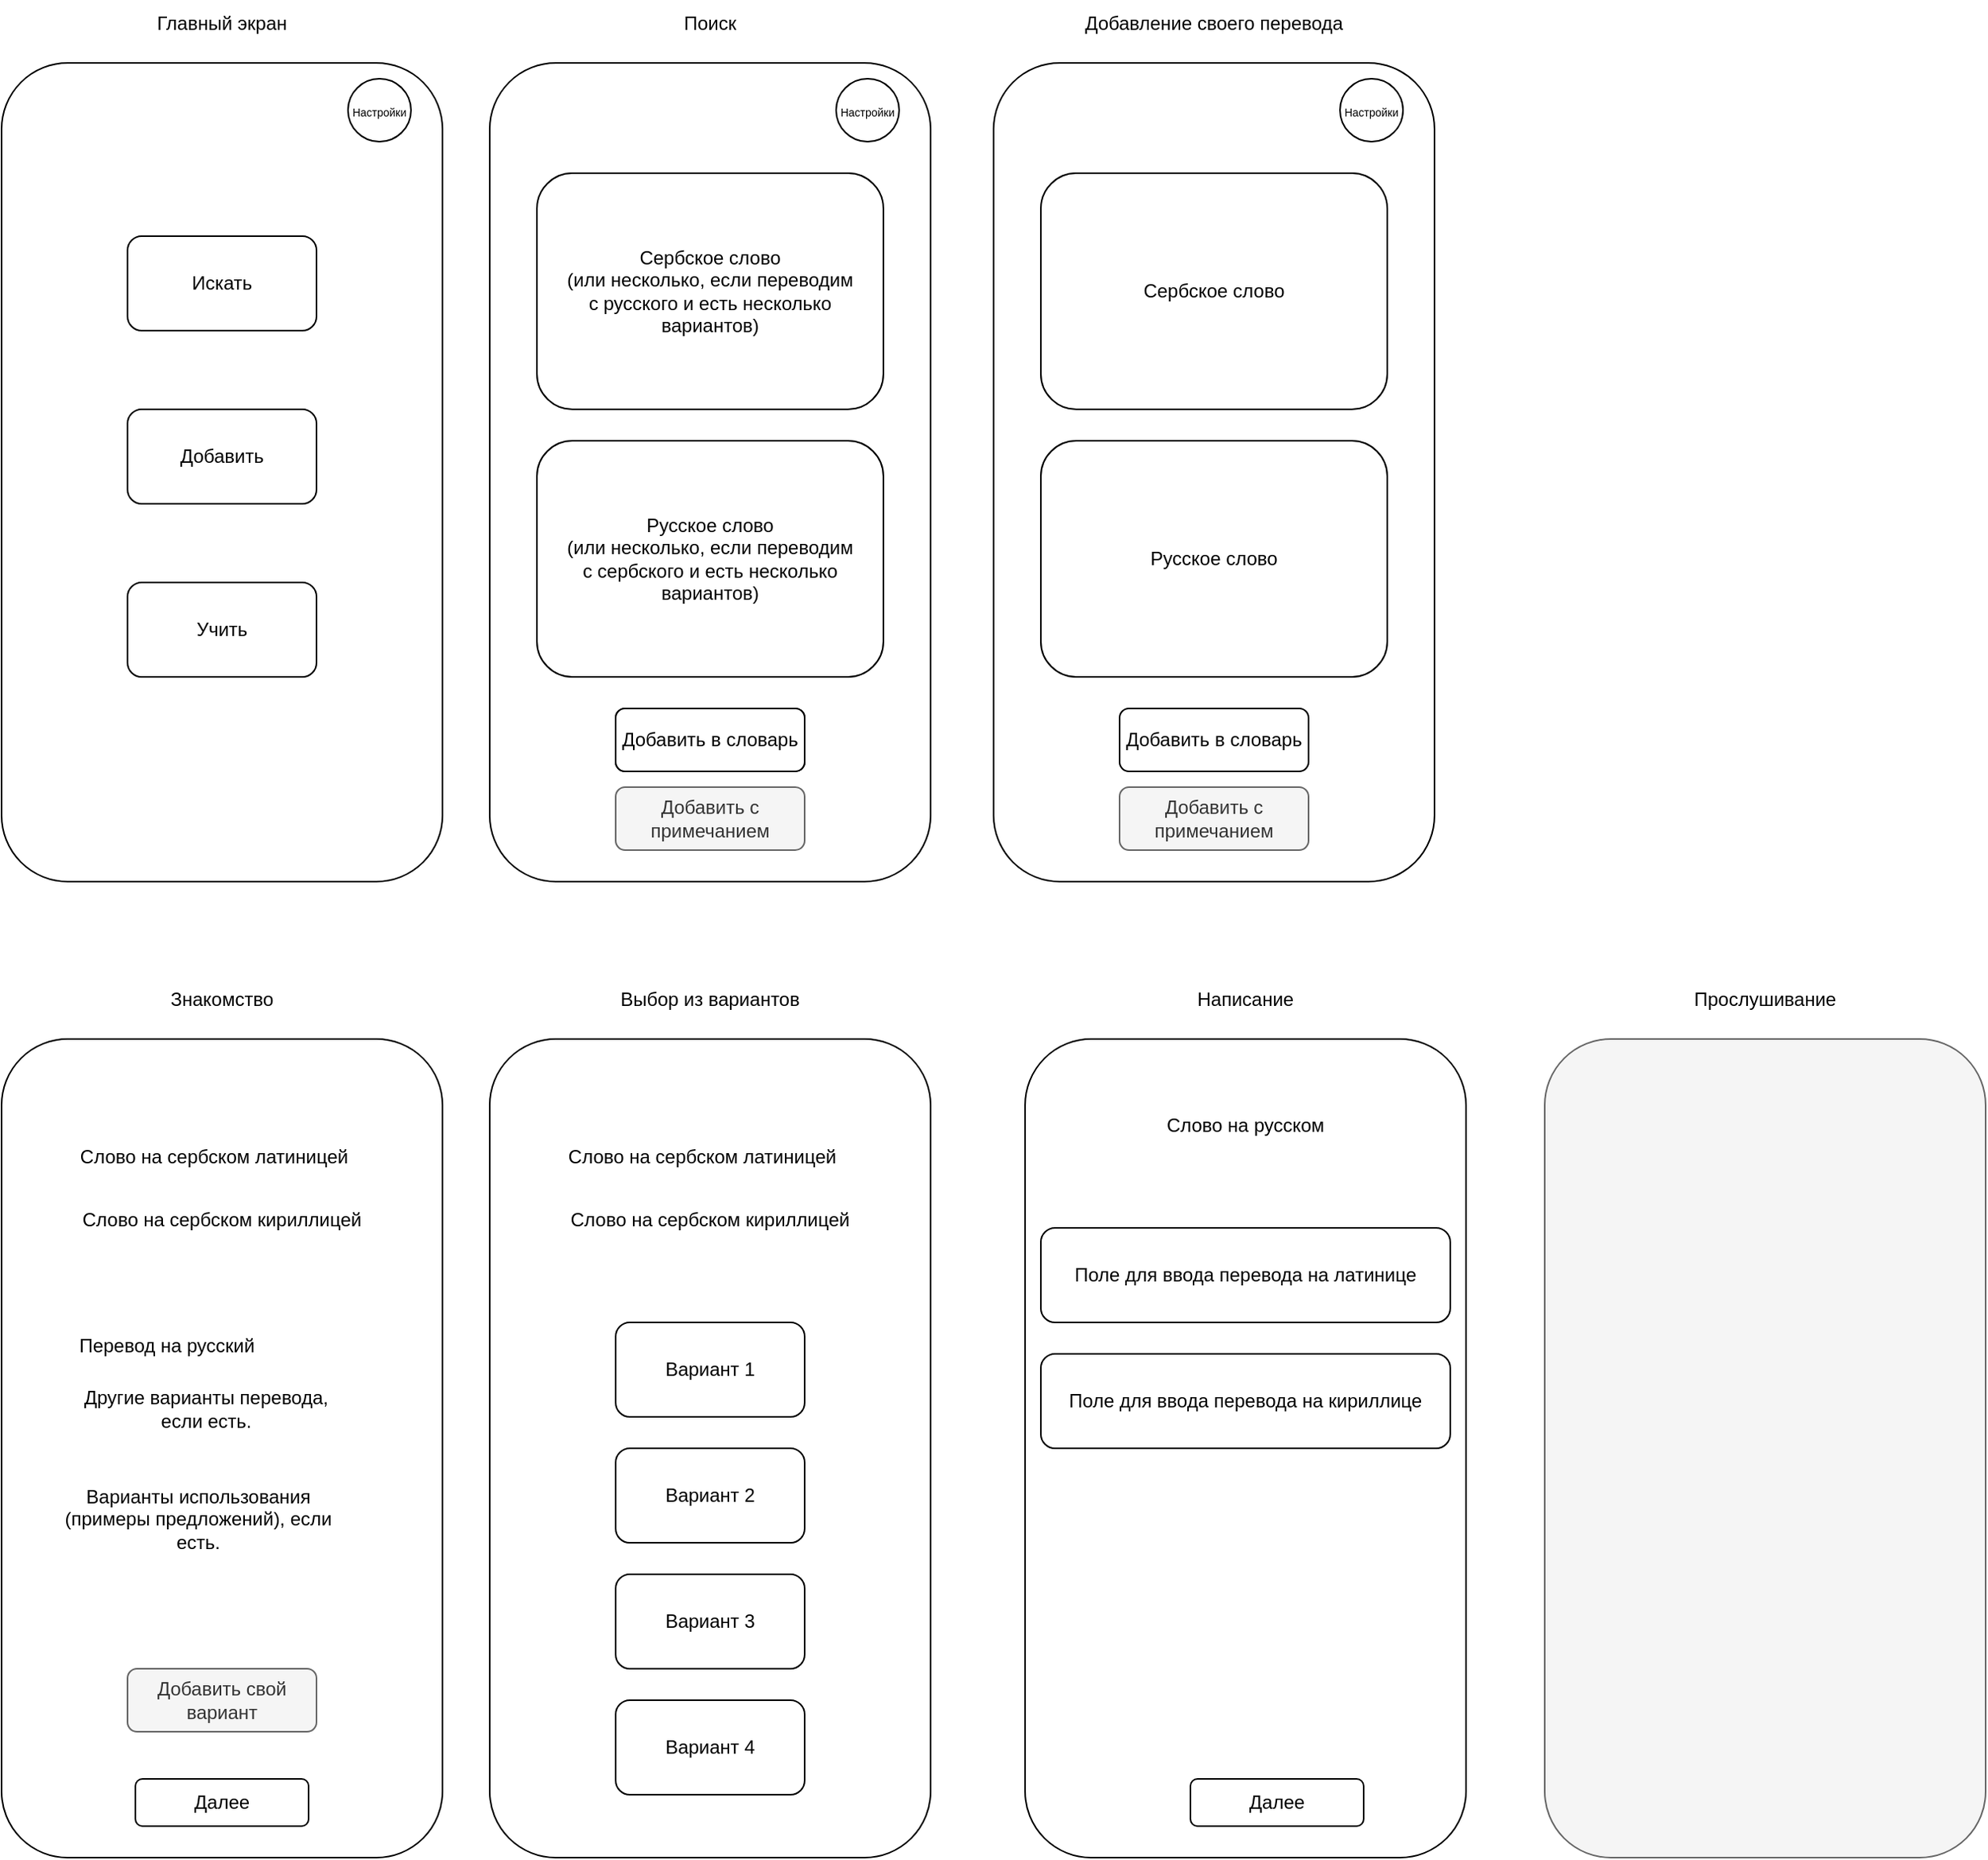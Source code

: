 <mxfile version="22.1.2" type="device">
  <diagram name="Экраны" id="wfrLYb_MogWIqpMMaaDi">
    <mxGraphModel dx="1194" dy="877" grid="1" gridSize="10" guides="1" tooltips="1" connect="1" arrows="1" fold="1" page="1" pageScale="1" pageWidth="850" pageHeight="1100" math="0" shadow="0">
      <root>
        <mxCell id="0" />
        <mxCell id="1" parent="0" />
        <mxCell id="lCqAPfUZkY0VaVfdZKDT-1" value="" style="rounded=1;whiteSpace=wrap;html=1;" vertex="1" parent="1">
          <mxGeometry x="40" y="40" width="280" height="520" as="geometry" />
        </mxCell>
        <mxCell id="lCqAPfUZkY0VaVfdZKDT-2" value="Искать" style="rounded=1;whiteSpace=wrap;html=1;" vertex="1" parent="1">
          <mxGeometry x="120" y="150" width="120" height="60" as="geometry" />
        </mxCell>
        <mxCell id="lCqAPfUZkY0VaVfdZKDT-5" value="Добавить" style="rounded=1;whiteSpace=wrap;html=1;" vertex="1" parent="1">
          <mxGeometry x="120" y="260" width="120" height="60" as="geometry" />
        </mxCell>
        <mxCell id="lCqAPfUZkY0VaVfdZKDT-6" value="Учить" style="rounded=1;whiteSpace=wrap;html=1;" vertex="1" parent="1">
          <mxGeometry x="120" y="370" width="120" height="60" as="geometry" />
        </mxCell>
        <mxCell id="lCqAPfUZkY0VaVfdZKDT-8" value="" style="rounded=1;whiteSpace=wrap;html=1;" vertex="1" parent="1">
          <mxGeometry x="350" y="40" width="280" height="520" as="geometry" />
        </mxCell>
        <mxCell id="lCqAPfUZkY0VaVfdZKDT-9" value="&lt;font style=&quot;font-size: 7px;&quot;&gt;Настройки&lt;/font&gt;" style="ellipse;whiteSpace=wrap;html=1;aspect=fixed;" vertex="1" parent="1">
          <mxGeometry x="260" y="50" width="40" height="40" as="geometry" />
        </mxCell>
        <mxCell id="lCqAPfUZkY0VaVfdZKDT-10" value="Сербское слово&lt;br&gt;(или несколько, если переводим&lt;br&gt;с русского и есть несколько вариантов)" style="rounded=1;whiteSpace=wrap;html=1;" vertex="1" parent="1">
          <mxGeometry x="380" y="110" width="220" height="150" as="geometry" />
        </mxCell>
        <mxCell id="lCqAPfUZkY0VaVfdZKDT-11" value="Русское слово&lt;br&gt;(или несколько, если переводим&lt;br style=&quot;border-color: var(--border-color);&quot;&gt;с сербского и есть несколько вариантов)" style="rounded=1;whiteSpace=wrap;html=1;" vertex="1" parent="1">
          <mxGeometry x="380" y="280" width="220" height="150" as="geometry" />
        </mxCell>
        <mxCell id="lCqAPfUZkY0VaVfdZKDT-12" value="&lt;font style=&quot;font-size: 7px;&quot;&gt;Настройки&lt;/font&gt;" style="ellipse;whiteSpace=wrap;html=1;aspect=fixed;" vertex="1" parent="1">
          <mxGeometry x="570" y="50" width="40" height="40" as="geometry" />
        </mxCell>
        <mxCell id="lCqAPfUZkY0VaVfdZKDT-14" value="Главный экран" style="text;html=1;strokeColor=none;fillColor=none;align=center;verticalAlign=middle;whiteSpace=wrap;rounded=0;" vertex="1" parent="1">
          <mxGeometry x="120" width="120" height="30" as="geometry" />
        </mxCell>
        <mxCell id="lCqAPfUZkY0VaVfdZKDT-15" value="Поиск" style="text;html=1;strokeColor=none;fillColor=none;align=center;verticalAlign=middle;whiteSpace=wrap;rounded=0;" vertex="1" parent="1">
          <mxGeometry x="460" width="60" height="30" as="geometry" />
        </mxCell>
        <mxCell id="lCqAPfUZkY0VaVfdZKDT-16" value="Добавить в словарь" style="rounded=1;whiteSpace=wrap;html=1;" vertex="1" parent="1">
          <mxGeometry x="430" y="450" width="120" height="40" as="geometry" />
        </mxCell>
        <mxCell id="lCqAPfUZkY0VaVfdZKDT-17" value="Добавить в словарь" style="rounded=1;whiteSpace=wrap;html=1;" vertex="1" parent="1">
          <mxGeometry x="430" y="450" width="120" height="40" as="geometry" />
        </mxCell>
        <mxCell id="lCqAPfUZkY0VaVfdZKDT-18" value="Добавить с примечанием" style="rounded=1;whiteSpace=wrap;html=1;fillColor=#f5f5f5;fontColor=#333333;strokeColor=#666666;" vertex="1" parent="1">
          <mxGeometry x="430" y="500" width="120" height="40" as="geometry" />
        </mxCell>
        <mxCell id="lCqAPfUZkY0VaVfdZKDT-19" value="" style="rounded=1;whiteSpace=wrap;html=1;" vertex="1" parent="1">
          <mxGeometry x="670" y="40" width="280" height="520" as="geometry" />
        </mxCell>
        <mxCell id="lCqAPfUZkY0VaVfdZKDT-20" value="Сербское слово" style="rounded=1;whiteSpace=wrap;html=1;" vertex="1" parent="1">
          <mxGeometry x="700" y="110" width="220" height="150" as="geometry" />
        </mxCell>
        <mxCell id="lCqAPfUZkY0VaVfdZKDT-21" value="Русское слово" style="rounded=1;whiteSpace=wrap;html=1;" vertex="1" parent="1">
          <mxGeometry x="700" y="280" width="220" height="150" as="geometry" />
        </mxCell>
        <mxCell id="lCqAPfUZkY0VaVfdZKDT-22" value="&lt;font style=&quot;font-size: 7px;&quot;&gt;Настройки&lt;/font&gt;" style="ellipse;whiteSpace=wrap;html=1;aspect=fixed;" vertex="1" parent="1">
          <mxGeometry x="890" y="50" width="40" height="40" as="geometry" />
        </mxCell>
        <mxCell id="lCqAPfUZkY0VaVfdZKDT-23" value="Добавить в словарь" style="rounded=1;whiteSpace=wrap;html=1;" vertex="1" parent="1">
          <mxGeometry x="750" y="450" width="120" height="40" as="geometry" />
        </mxCell>
        <mxCell id="lCqAPfUZkY0VaVfdZKDT-24" value="Добавить с примечанием" style="rounded=1;whiteSpace=wrap;html=1;fillColor=#f5f5f5;fontColor=#333333;strokeColor=#666666;" vertex="1" parent="1">
          <mxGeometry x="750" y="500" width="120" height="40" as="geometry" />
        </mxCell>
        <mxCell id="lCqAPfUZkY0VaVfdZKDT-25" value="Добавление своего перевода" style="text;html=1;strokeColor=none;fillColor=none;align=center;verticalAlign=middle;whiteSpace=wrap;rounded=0;" vertex="1" parent="1">
          <mxGeometry x="715" width="190" height="30" as="geometry" />
        </mxCell>
        <mxCell id="lCqAPfUZkY0VaVfdZKDT-27" value="" style="rounded=1;whiteSpace=wrap;html=1;" vertex="1" parent="1">
          <mxGeometry x="40" y="660" width="280" height="520" as="geometry" />
        </mxCell>
        <mxCell id="lCqAPfUZkY0VaVfdZKDT-28" value="Знакомство" style="text;html=1;strokeColor=none;fillColor=none;align=center;verticalAlign=middle;whiteSpace=wrap;rounded=0;" vertex="1" parent="1">
          <mxGeometry x="135" y="620" width="90" height="30" as="geometry" />
        </mxCell>
        <mxCell id="lCqAPfUZkY0VaVfdZKDT-29" value="Слово на сербском латиницей" style="text;html=1;strokeColor=none;fillColor=none;align=center;verticalAlign=middle;whiteSpace=wrap;rounded=0;" vertex="1" parent="1">
          <mxGeometry x="70" y="720" width="210" height="30" as="geometry" />
        </mxCell>
        <mxCell id="lCqAPfUZkY0VaVfdZKDT-30" value="Слово на сербском кириллицей" style="text;html=1;strokeColor=none;fillColor=none;align=center;verticalAlign=middle;whiteSpace=wrap;rounded=0;" vertex="1" parent="1">
          <mxGeometry x="70" y="760" width="220" height="30" as="geometry" />
        </mxCell>
        <mxCell id="lCqAPfUZkY0VaVfdZKDT-31" value="Перевод на русский" style="text;html=1;strokeColor=none;fillColor=none;align=center;verticalAlign=middle;whiteSpace=wrap;rounded=0;" vertex="1" parent="1">
          <mxGeometry x="70" y="840" width="150" height="30" as="geometry" />
        </mxCell>
        <mxCell id="lCqAPfUZkY0VaVfdZKDT-32" value="Другие варианты перевода, если есть." style="text;html=1;strokeColor=none;fillColor=none;align=center;verticalAlign=middle;whiteSpace=wrap;rounded=0;" vertex="1" parent="1">
          <mxGeometry x="80" y="880" width="180" height="30" as="geometry" />
        </mxCell>
        <mxCell id="lCqAPfUZkY0VaVfdZKDT-33" value="Варианты использования (примеры предложений), если есть." style="text;html=1;strokeColor=none;fillColor=none;align=center;verticalAlign=middle;whiteSpace=wrap;rounded=0;" vertex="1" parent="1">
          <mxGeometry x="70" y="940" width="190" height="50" as="geometry" />
        </mxCell>
        <mxCell id="lCqAPfUZkY0VaVfdZKDT-34" value="Далее" style="rounded=1;whiteSpace=wrap;html=1;" vertex="1" parent="1">
          <mxGeometry x="125" y="1130" width="110" height="30" as="geometry" />
        </mxCell>
        <mxCell id="lCqAPfUZkY0VaVfdZKDT-35" value="Добавить свой вариант" style="rounded=1;whiteSpace=wrap;html=1;fillColor=#f5f5f5;fontColor=#333333;strokeColor=#666666;" vertex="1" parent="1">
          <mxGeometry x="120" y="1060" width="120" height="40" as="geometry" />
        </mxCell>
        <mxCell id="lCqAPfUZkY0VaVfdZKDT-36" value="" style="rounded=1;whiteSpace=wrap;html=1;" vertex="1" parent="1">
          <mxGeometry x="350" y="660" width="280" height="520" as="geometry" />
        </mxCell>
        <mxCell id="lCqAPfUZkY0VaVfdZKDT-37" value="Выбор из вариантов" style="text;html=1;strokeColor=none;fillColor=none;align=center;verticalAlign=middle;whiteSpace=wrap;rounded=0;" vertex="1" parent="1">
          <mxGeometry x="420" y="620" width="140" height="30" as="geometry" />
        </mxCell>
        <mxCell id="lCqAPfUZkY0VaVfdZKDT-38" value="Слово на сербском латиницей" style="text;html=1;strokeColor=none;fillColor=none;align=center;verticalAlign=middle;whiteSpace=wrap;rounded=0;" vertex="1" parent="1">
          <mxGeometry x="380" y="720" width="210" height="30" as="geometry" />
        </mxCell>
        <mxCell id="lCqAPfUZkY0VaVfdZKDT-39" value="Слово на сербском кириллицей" style="text;html=1;strokeColor=none;fillColor=none;align=center;verticalAlign=middle;whiteSpace=wrap;rounded=0;" vertex="1" parent="1">
          <mxGeometry x="380" y="760" width="220" height="30" as="geometry" />
        </mxCell>
        <mxCell id="lCqAPfUZkY0VaVfdZKDT-40" value="Вариант 1" style="rounded=1;whiteSpace=wrap;html=1;" vertex="1" parent="1">
          <mxGeometry x="430" y="840" width="120" height="60" as="geometry" />
        </mxCell>
        <mxCell id="lCqAPfUZkY0VaVfdZKDT-41" value="Вариант 2" style="rounded=1;whiteSpace=wrap;html=1;" vertex="1" parent="1">
          <mxGeometry x="430" y="920" width="120" height="60" as="geometry" />
        </mxCell>
        <mxCell id="lCqAPfUZkY0VaVfdZKDT-42" value="Вариант 3" style="rounded=1;whiteSpace=wrap;html=1;" vertex="1" parent="1">
          <mxGeometry x="430" y="1000" width="120" height="60" as="geometry" />
        </mxCell>
        <mxCell id="lCqAPfUZkY0VaVfdZKDT-43" value="Вариант 4" style="rounded=1;whiteSpace=wrap;html=1;" vertex="1" parent="1">
          <mxGeometry x="430" y="1080" width="120" height="60" as="geometry" />
        </mxCell>
        <mxCell id="lCqAPfUZkY0VaVfdZKDT-44" value="" style="rounded=1;whiteSpace=wrap;html=1;" vertex="1" parent="1">
          <mxGeometry x="690" y="660" width="280" height="520" as="geometry" />
        </mxCell>
        <mxCell id="lCqAPfUZkY0VaVfdZKDT-45" value="Написание" style="text;html=1;strokeColor=none;fillColor=none;align=center;verticalAlign=middle;whiteSpace=wrap;rounded=0;" vertex="1" parent="1">
          <mxGeometry x="800" y="620" width="60" height="30" as="geometry" />
        </mxCell>
        <mxCell id="lCqAPfUZkY0VaVfdZKDT-46" value="Слово на русском" style="text;html=1;strokeColor=none;fillColor=none;align=center;verticalAlign=middle;whiteSpace=wrap;rounded=0;" vertex="1" parent="1">
          <mxGeometry x="770" y="700" width="120" height="30" as="geometry" />
        </mxCell>
        <mxCell id="lCqAPfUZkY0VaVfdZKDT-47" value="Поле для ввода перевода на латинице" style="rounded=1;whiteSpace=wrap;html=1;" vertex="1" parent="1">
          <mxGeometry x="700" y="780" width="260" height="60" as="geometry" />
        </mxCell>
        <mxCell id="lCqAPfUZkY0VaVfdZKDT-48" value="Поле для ввода перевода на кириллице" style="rounded=1;whiteSpace=wrap;html=1;" vertex="1" parent="1">
          <mxGeometry x="700" y="860" width="260" height="60" as="geometry" />
        </mxCell>
        <mxCell id="lCqAPfUZkY0VaVfdZKDT-49" value="Далее" style="rounded=1;whiteSpace=wrap;html=1;" vertex="1" parent="1">
          <mxGeometry x="795" y="1130" width="110" height="30" as="geometry" />
        </mxCell>
        <mxCell id="lCqAPfUZkY0VaVfdZKDT-50" value="" style="rounded=1;whiteSpace=wrap;html=1;fillColor=#f5f5f5;fontColor=#333333;strokeColor=#666666;" vertex="1" parent="1">
          <mxGeometry x="1020" y="660" width="280" height="520" as="geometry" />
        </mxCell>
        <mxCell id="lCqAPfUZkY0VaVfdZKDT-51" value="Прослушивание" style="text;html=1;strokeColor=none;fillColor=none;align=center;verticalAlign=middle;whiteSpace=wrap;rounded=0;" vertex="1" parent="1">
          <mxGeometry x="1100" y="620" width="120" height="30" as="geometry" />
        </mxCell>
      </root>
    </mxGraphModel>
  </diagram>
</mxfile>
